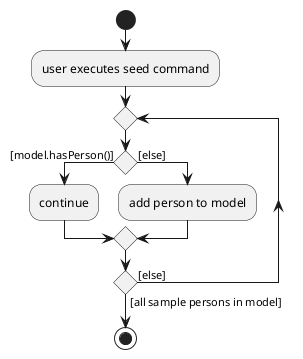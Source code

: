 @startuml
'https://plantuml.com/activity-diagram-beta

start
:user executes seed command;

repeat
if () then ([model.hasPerson()])
    :continue;
else ([else])
    :add person to model;
endif
repeat while () is ([else]) not ([all sample persons in model])
stop

@enduml

